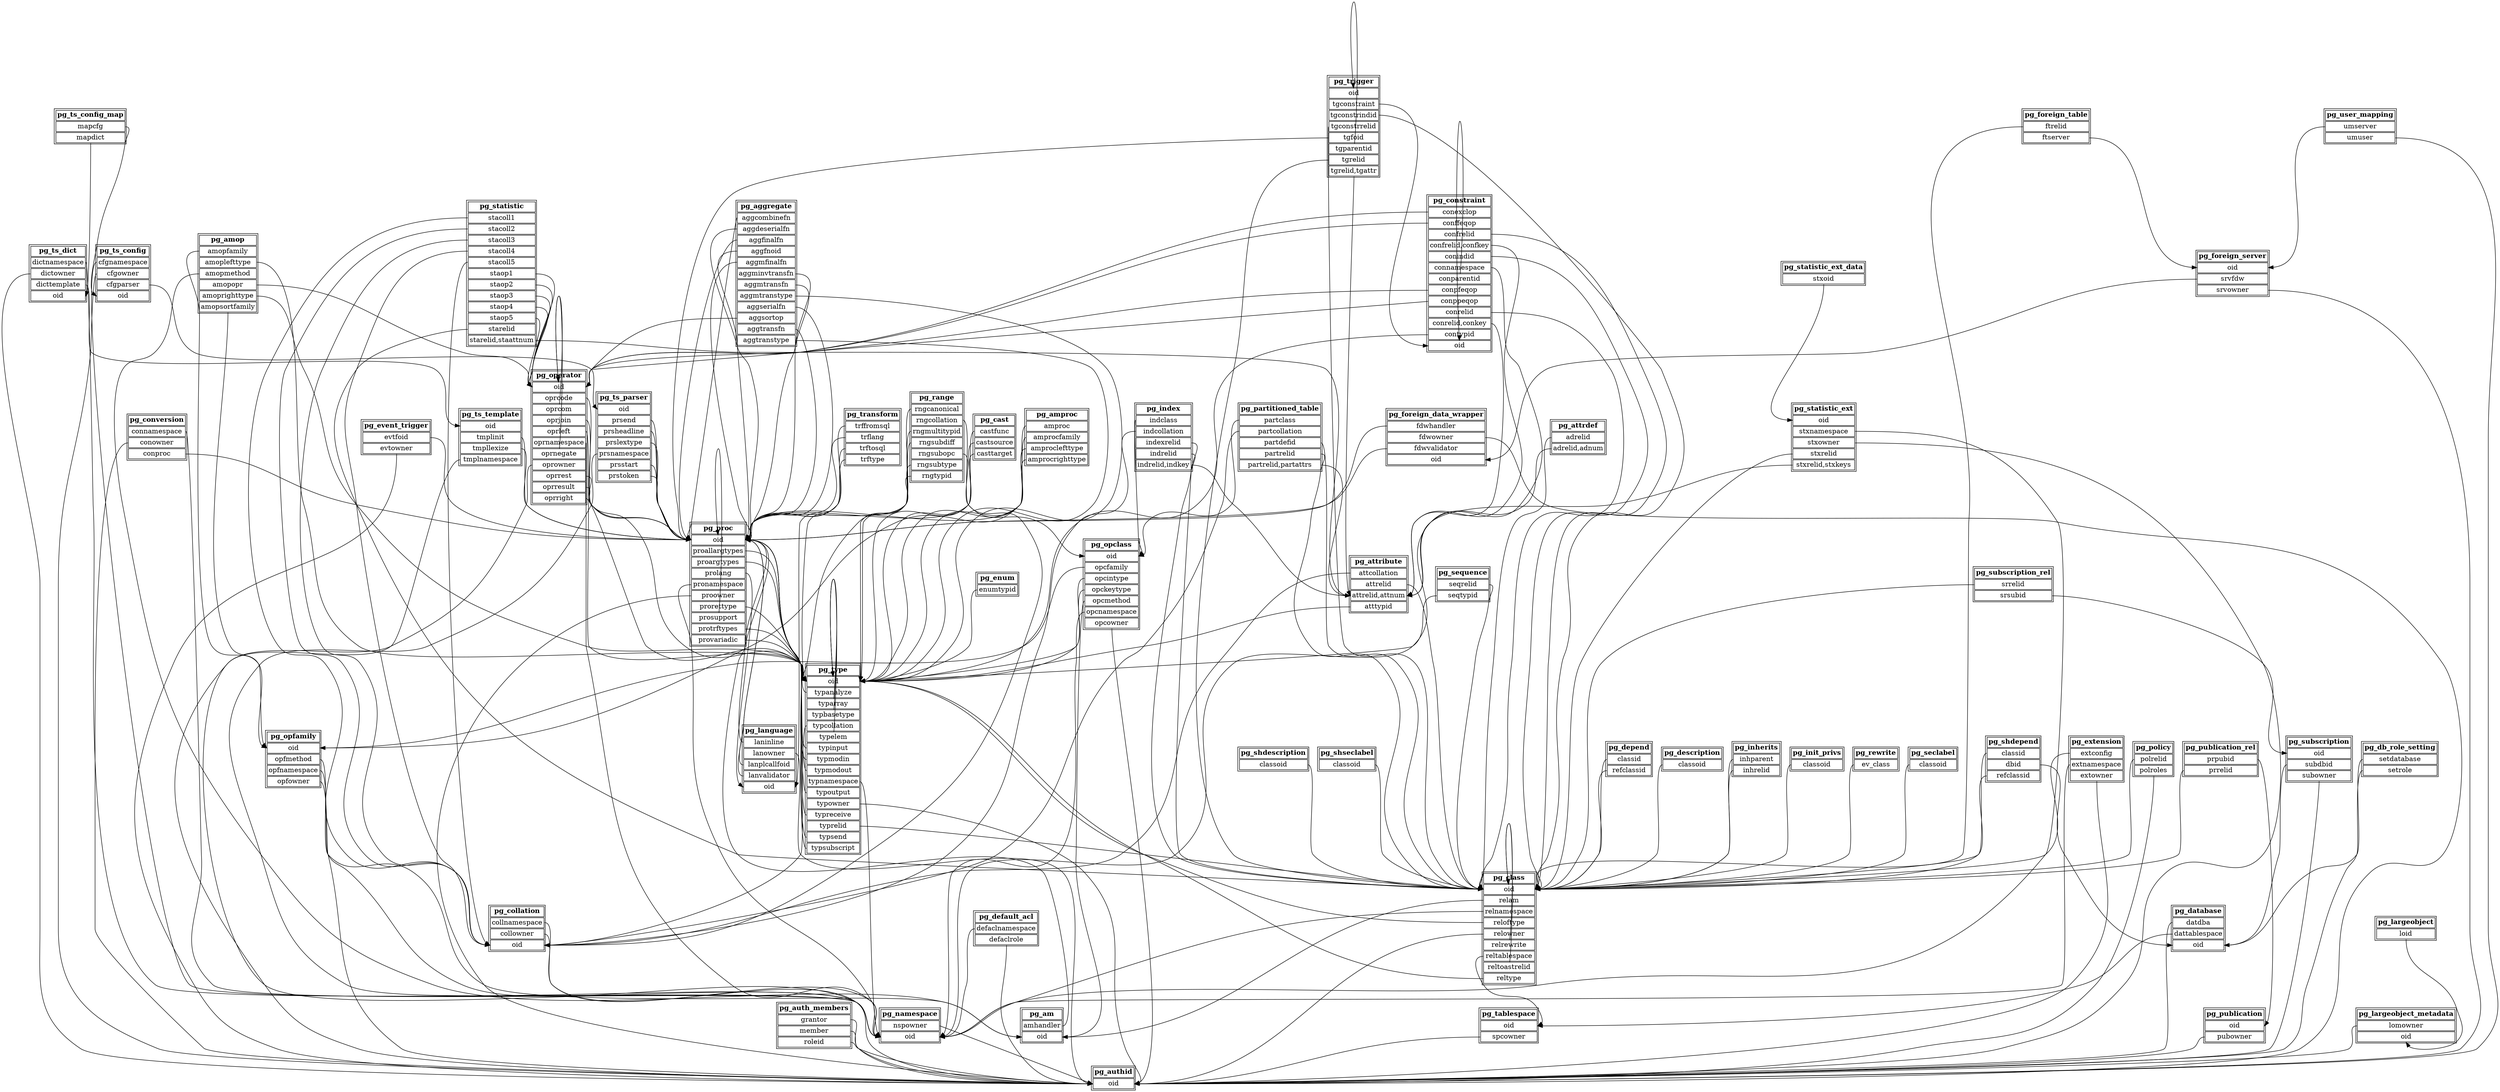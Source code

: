 digraph catalog {
	overlap = scale;
	splines = true;
	node [shape=plain];
	pg_aggregate [label=< <table> <tr><td><b>pg_aggregate</b></td></tr> <tr><td port="aggcombinefn">aggcombinefn</td></tr> <tr><td port="aggdeserialfn">aggdeserialfn</td></tr> <tr><td port="aggfinalfn">aggfinalfn</td></tr> <tr><td port="aggfnoid">aggfnoid</td></tr> <tr><td port="aggmfinalfn">aggmfinalfn</td></tr> <tr><td port="aggminvtransfn">aggminvtransfn</td></tr> <tr><td port="aggmtransfn">aggmtransfn</td></tr> <tr><td port="aggmtranstype">aggmtranstype</td></tr> <tr><td port="aggserialfn">aggserialfn</td></tr> <tr><td port="aggsortop">aggsortop</td></tr> <tr><td port="aggtransfn">aggtransfn</td></tr> <tr><td port="aggtranstype">aggtranstype</td></tr> </table> >];
	pg_am [label=< <table> <tr><td><b>pg_am</b></td></tr> <tr><td port="amhandler">amhandler</td></tr> <tr><td port="oid">oid</td></tr> </table> >];
	pg_amop [label=< <table> <tr><td><b>pg_amop</b></td></tr> <tr><td port="amopfamily">amopfamily</td></tr> <tr><td port="amoplefttype">amoplefttype</td></tr> <tr><td port="amopmethod">amopmethod</td></tr> <tr><td port="amopopr">amopopr</td></tr> <tr><td port="amoprighttype">amoprighttype</td></tr> <tr><td port="amopsortfamily">amopsortfamily</td></tr> </table> >];
	pg_amproc [label=< <table> <tr><td><b>pg_amproc</b></td></tr> <tr><td port="amproc">amproc</td></tr> <tr><td port="amprocfamily">amprocfamily</td></tr> <tr><td port="amproclefttype">amproclefttype</td></tr> <tr><td port="amprocrighttype">amprocrighttype</td></tr> </table> >];
	pg_attrdef [label=< <table> <tr><td><b>pg_attrdef</b></td></tr> <tr><td port="adrelid">adrelid</td></tr> <tr><td port="adrelid,adnum">adrelid,adnum</td></tr> </table> >];
	pg_attribute [label=< <table> <tr><td><b>pg_attribute</b></td></tr> <tr><td port="attcollation">attcollation</td></tr> <tr><td port="attrelid">attrelid</td></tr> <tr><td port="attrelid,attnum">attrelid,attnum</td></tr> <tr><td port="atttypid">atttypid</td></tr> </table> >];
	pg_auth_members [label=< <table> <tr><td><b>pg_auth_members</b></td></tr> <tr><td port="grantor">grantor</td></tr> <tr><td port="member">member</td></tr> <tr><td port="roleid">roleid</td></tr> </table> >];
	pg_authid [label=< <table> <tr><td><b>pg_authid</b></td></tr> <tr><td port="oid">oid</td></tr> </table> >];
	pg_cast [label=< <table> <tr><td><b>pg_cast</b></td></tr> <tr><td port="castfunc">castfunc</td></tr> <tr><td port="castsource">castsource</td></tr> <tr><td port="casttarget">casttarget</td></tr> </table> >];
	pg_class [label=< <table> <tr><td><b>pg_class</b></td></tr> <tr><td port="oid">oid</td></tr> <tr><td port="relam">relam</td></tr> <tr><td port="relnamespace">relnamespace</td></tr> <tr><td port="reloftype">reloftype</td></tr> <tr><td port="relowner">relowner</td></tr> <tr><td port="relrewrite">relrewrite</td></tr> <tr><td port="reltablespace">reltablespace</td></tr> <tr><td port="reltoastrelid">reltoastrelid</td></tr> <tr><td port="reltype">reltype</td></tr> </table> >];
	pg_collation [label=< <table> <tr><td><b>pg_collation</b></td></tr> <tr><td port="collnamespace">collnamespace</td></tr> <tr><td port="collowner">collowner</td></tr> <tr><td port="oid">oid</td></tr> </table> >];
	pg_constraint [label=< <table> <tr><td><b>pg_constraint</b></td></tr> <tr><td port="conexclop">conexclop</td></tr> <tr><td port="conffeqop">conffeqop</td></tr> <tr><td port="confrelid">confrelid</td></tr> <tr><td port="confrelid,confkey">confrelid,confkey</td></tr> <tr><td port="conindid">conindid</td></tr> <tr><td port="connamespace">connamespace</td></tr> <tr><td port="conparentid">conparentid</td></tr> <tr><td port="conpfeqop">conpfeqop</td></tr> <tr><td port="conppeqop">conppeqop</td></tr> <tr><td port="conrelid">conrelid</td></tr> <tr><td port="conrelid,conkey">conrelid,conkey</td></tr> <tr><td port="contypid">contypid</td></tr> <tr><td port="oid">oid</td></tr> </table> >];
	pg_conversion [label=< <table> <tr><td><b>pg_conversion</b></td></tr> <tr><td port="connamespace">connamespace</td></tr> <tr><td port="conowner">conowner</td></tr> <tr><td port="conproc">conproc</td></tr> </table> >];
	pg_database [label=< <table> <tr><td><b>pg_database</b></td></tr> <tr><td port="datdba">datdba</td></tr> <tr><td port="dattablespace">dattablespace</td></tr> <tr><td port="oid">oid</td></tr> </table> >];
	pg_db_role_setting [label=< <table> <tr><td><b>pg_db_role_setting</b></td></tr> <tr><td port="setdatabase">setdatabase</td></tr> <tr><td port="setrole">setrole</td></tr> </table> >];
	pg_default_acl [label=< <table> <tr><td><b>pg_default_acl</b></td></tr> <tr><td port="defaclnamespace">defaclnamespace</td></tr> <tr><td port="defaclrole">defaclrole</td></tr> </table> >];
	pg_depend [label=< <table> <tr><td><b>pg_depend</b></td></tr> <tr><td port="classid">classid</td></tr> <tr><td port="refclassid">refclassid</td></tr> </table> >];
	pg_description [label=< <table> <tr><td><b>pg_description</b></td></tr> <tr><td port="classoid">classoid</td></tr> </table> >];
	pg_enum [label=< <table> <tr><td><b>pg_enum</b></td></tr> <tr><td port="enumtypid">enumtypid</td></tr> </table> >];
	pg_event_trigger [label=< <table> <tr><td><b>pg_event_trigger</b></td></tr> <tr><td port="evtfoid">evtfoid</td></tr> <tr><td port="evtowner">evtowner</td></tr> </table> >];
	pg_extension [label=< <table> <tr><td><b>pg_extension</b></td></tr> <tr><td port="extconfig">extconfig</td></tr> <tr><td port="extnamespace">extnamespace</td></tr> <tr><td port="extowner">extowner</td></tr> </table> >];
	pg_foreign_data_wrapper [label=< <table> <tr><td><b>pg_foreign_data_wrapper</b></td></tr> <tr><td port="fdwhandler">fdwhandler</td></tr> <tr><td port="fdwowner">fdwowner</td></tr> <tr><td port="fdwvalidator">fdwvalidator</td></tr> <tr><td port="oid">oid</td></tr> </table> >];
	pg_foreign_server [label=< <table> <tr><td><b>pg_foreign_server</b></td></tr> <tr><td port="oid">oid</td></tr> <tr><td port="srvfdw">srvfdw</td></tr> <tr><td port="srvowner">srvowner</td></tr> </table> >];
	pg_foreign_table [label=< <table> <tr><td><b>pg_foreign_table</b></td></tr> <tr><td port="ftrelid">ftrelid</td></tr> <tr><td port="ftserver">ftserver</td></tr> </table> >];
	pg_index [label=< <table> <tr><td><b>pg_index</b></td></tr> <tr><td port="indclass">indclass</td></tr> <tr><td port="indcollation">indcollation</td></tr> <tr><td port="indexrelid">indexrelid</td></tr> <tr><td port="indrelid">indrelid</td></tr> <tr><td port="indrelid,indkey">indrelid,indkey</td></tr> </table> >];
	pg_inherits [label=< <table> <tr><td><b>pg_inherits</b></td></tr> <tr><td port="inhparent">inhparent</td></tr> <tr><td port="inhrelid">inhrelid</td></tr> </table> >];
	pg_init_privs [label=< <table> <tr><td><b>pg_init_privs</b></td></tr> <tr><td port="classoid">classoid</td></tr> </table> >];
	pg_language [label=< <table> <tr><td><b>pg_language</b></td></tr> <tr><td port="laninline">laninline</td></tr> <tr><td port="lanowner">lanowner</td></tr> <tr><td port="lanplcallfoid">lanplcallfoid</td></tr> <tr><td port="lanvalidator">lanvalidator</td></tr> <tr><td port="oid">oid</td></tr> </table> >];
	pg_largeobject [label=< <table> <tr><td><b>pg_largeobject</b></td></tr> <tr><td port="loid">loid</td></tr> </table> >];
	pg_largeobject_metadata [label=< <table> <tr><td><b>pg_largeobject_metadata</b></td></tr> <tr><td port="lomowner">lomowner</td></tr> <tr><td port="oid">oid</td></tr> </table> >];
	pg_namespace [label=< <table> <tr><td><b>pg_namespace</b></td></tr> <tr><td port="nspowner">nspowner</td></tr> <tr><td port="oid">oid</td></tr> </table> >];
	pg_opclass [label=< <table> <tr><td><b>pg_opclass</b></td></tr> <tr><td port="oid">oid</td></tr> <tr><td port="opcfamily">opcfamily</td></tr> <tr><td port="opcintype">opcintype</td></tr> <tr><td port="opckeytype">opckeytype</td></tr> <tr><td port="opcmethod">opcmethod</td></tr> <tr><td port="opcnamespace">opcnamespace</td></tr> <tr><td port="opcowner">opcowner</td></tr> </table> >];
	pg_operator [label=< <table> <tr><td><b>pg_operator</b></td></tr> <tr><td port="oid">oid</td></tr> <tr><td port="oprcode">oprcode</td></tr> <tr><td port="oprcom">oprcom</td></tr> <tr><td port="oprjoin">oprjoin</td></tr> <tr><td port="oprleft">oprleft</td></tr> <tr><td port="oprnamespace">oprnamespace</td></tr> <tr><td port="oprnegate">oprnegate</td></tr> <tr><td port="oprowner">oprowner</td></tr> <tr><td port="oprrest">oprrest</td></tr> <tr><td port="oprresult">oprresult</td></tr> <tr><td port="oprright">oprright</td></tr> </table> >];
	pg_opfamily [label=< <table> <tr><td><b>pg_opfamily</b></td></tr> <tr><td port="oid">oid</td></tr> <tr><td port="opfmethod">opfmethod</td></tr> <tr><td port="opfnamespace">opfnamespace</td></tr> <tr><td port="opfowner">opfowner</td></tr> </table> >];
	pg_partitioned_table [label=< <table> <tr><td><b>pg_partitioned_table</b></td></tr> <tr><td port="partclass">partclass</td></tr> <tr><td port="partcollation">partcollation</td></tr> <tr><td port="partdefid">partdefid</td></tr> <tr><td port="partrelid">partrelid</td></tr> <tr><td port="partrelid,partattrs">partrelid,partattrs</td></tr> </table> >];
	pg_policy [label=< <table> <tr><td><b>pg_policy</b></td></tr> <tr><td port="polrelid">polrelid</td></tr> <tr><td port="polroles">polroles</td></tr> </table> >];
	pg_proc [label=< <table> <tr><td><b>pg_proc</b></td></tr> <tr><td port="oid">oid</td></tr> <tr><td port="proallargtypes">proallargtypes</td></tr> <tr><td port="proargtypes">proargtypes</td></tr> <tr><td port="prolang">prolang</td></tr> <tr><td port="pronamespace">pronamespace</td></tr> <tr><td port="proowner">proowner</td></tr> <tr><td port="prorettype">prorettype</td></tr> <tr><td port="prosupport">prosupport</td></tr> <tr><td port="protrftypes">protrftypes</td></tr> <tr><td port="provariadic">provariadic</td></tr> </table> >];
	pg_publication [label=< <table> <tr><td><b>pg_publication</b></td></tr> <tr><td port="oid">oid</td></tr> <tr><td port="pubowner">pubowner</td></tr> </table> >];
	pg_publication_rel [label=< <table> <tr><td><b>pg_publication_rel</b></td></tr> <tr><td port="prpubid">prpubid</td></tr> <tr><td port="prrelid">prrelid</td></tr> </table> >];
	pg_range [label=< <table> <tr><td><b>pg_range</b></td></tr> <tr><td port="rngcanonical">rngcanonical</td></tr> <tr><td port="rngcollation">rngcollation</td></tr> <tr><td port="rngmultitypid">rngmultitypid</td></tr> <tr><td port="rngsubdiff">rngsubdiff</td></tr> <tr><td port="rngsubopc">rngsubopc</td></tr> <tr><td port="rngsubtype">rngsubtype</td></tr> <tr><td port="rngtypid">rngtypid</td></tr> </table> >];
	pg_rewrite [label=< <table> <tr><td><b>pg_rewrite</b></td></tr> <tr><td port="ev_class">ev_class</td></tr> </table> >];
	pg_seclabel [label=< <table> <tr><td><b>pg_seclabel</b></td></tr> <tr><td port="classoid">classoid</td></tr> </table> >];
	pg_sequence [label=< <table> <tr><td><b>pg_sequence</b></td></tr> <tr><td port="seqrelid">seqrelid</td></tr> <tr><td port="seqtypid">seqtypid</td></tr> </table> >];
	pg_shdepend [label=< <table> <tr><td><b>pg_shdepend</b></td></tr> <tr><td port="classid">classid</td></tr> <tr><td port="dbid">dbid</td></tr> <tr><td port="refclassid">refclassid</td></tr> </table> >];
	pg_shdescription [label=< <table> <tr><td><b>pg_shdescription</b></td></tr> <tr><td port="classoid">classoid</td></tr> </table> >];
	pg_shseclabel [label=< <table> <tr><td><b>pg_shseclabel</b></td></tr> <tr><td port="classoid">classoid</td></tr> </table> >];
	pg_statistic [label=< <table> <tr><td><b>pg_statistic</b></td></tr> <tr><td port="stacoll1">stacoll1</td></tr> <tr><td port="stacoll2">stacoll2</td></tr> <tr><td port="stacoll3">stacoll3</td></tr> <tr><td port="stacoll4">stacoll4</td></tr> <tr><td port="stacoll5">stacoll5</td></tr> <tr><td port="staop1">staop1</td></tr> <tr><td port="staop2">staop2</td></tr> <tr><td port="staop3">staop3</td></tr> <tr><td port="staop4">staop4</td></tr> <tr><td port="staop5">staop5</td></tr> <tr><td port="starelid">starelid</td></tr> <tr><td port="starelid,staattnum">starelid,staattnum</td></tr> </table> >];
	pg_statistic_ext [label=< <table> <tr><td><b>pg_statistic_ext</b></td></tr> <tr><td port="oid">oid</td></tr> <tr><td port="stxnamespace">stxnamespace</td></tr> <tr><td port="stxowner">stxowner</td></tr> <tr><td port="stxrelid">stxrelid</td></tr> <tr><td port="stxrelid,stxkeys">stxrelid,stxkeys</td></tr> </table> >];
	pg_statistic_ext_data [label=< <table> <tr><td><b>pg_statistic_ext_data</b></td></tr> <tr><td port="stxoid">stxoid</td></tr> </table> >];
	pg_subscription [label=< <table> <tr><td><b>pg_subscription</b></td></tr> <tr><td port="oid">oid</td></tr> <tr><td port="subdbid">subdbid</td></tr> <tr><td port="subowner">subowner</td></tr> </table> >];
	pg_subscription_rel [label=< <table> <tr><td><b>pg_subscription_rel</b></td></tr> <tr><td port="srrelid">srrelid</td></tr> <tr><td port="srsubid">srsubid</td></tr> </table> >];
	pg_tablespace [label=< <table> <tr><td><b>pg_tablespace</b></td></tr> <tr><td port="oid">oid</td></tr> <tr><td port="spcowner">spcowner</td></tr> </table> >];
	pg_transform [label=< <table> <tr><td><b>pg_transform</b></td></tr> <tr><td port="trffromsql">trffromsql</td></tr> <tr><td port="trflang">trflang</td></tr> <tr><td port="trftosql">trftosql</td></tr> <tr><td port="trftype">trftype</td></tr> </table> >];
	pg_trigger [label=< <table> <tr><td><b>pg_trigger</b></td></tr> <tr><td port="oid">oid</td></tr> <tr><td port="tgconstraint">tgconstraint</td></tr> <tr><td port="tgconstrindid">tgconstrindid</td></tr> <tr><td port="tgconstrrelid">tgconstrrelid</td></tr> <tr><td port="tgfoid">tgfoid</td></tr> <tr><td port="tgparentid">tgparentid</td></tr> <tr><td port="tgrelid">tgrelid</td></tr> <tr><td port="tgrelid,tgattr">tgrelid,tgattr</td></tr> </table> >];
	pg_ts_config [label=< <table> <tr><td><b>pg_ts_config</b></td></tr> <tr><td port="cfgnamespace">cfgnamespace</td></tr> <tr><td port="cfgowner">cfgowner</td></tr> <tr><td port="cfgparser">cfgparser</td></tr> <tr><td port="oid">oid</td></tr> </table> >];
	pg_ts_config_map [label=< <table> <tr><td><b>pg_ts_config_map</b></td></tr> <tr><td port="mapcfg">mapcfg</td></tr> <tr><td port="mapdict">mapdict</td></tr> </table> >];
	pg_ts_dict [label=< <table> <tr><td><b>pg_ts_dict</b></td></tr> <tr><td port="dictnamespace">dictnamespace</td></tr> <tr><td port="dictowner">dictowner</td></tr> <tr><td port="dicttemplate">dicttemplate</td></tr> <tr><td port="oid">oid</td></tr> </table> >];
	pg_ts_parser [label=< <table> <tr><td><b>pg_ts_parser</b></td></tr> <tr><td port="oid">oid</td></tr> <tr><td port="prsend">prsend</td></tr> <tr><td port="prsheadline">prsheadline</td></tr> <tr><td port="prslextype">prslextype</td></tr> <tr><td port="prsnamespace">prsnamespace</td></tr> <tr><td port="prsstart">prsstart</td></tr> <tr><td port="prstoken">prstoken</td></tr> </table> >];
	pg_ts_template [label=< <table> <tr><td><b>pg_ts_template</b></td></tr> <tr><td port="oid">oid</td></tr> <tr><td port="tmplinit">tmplinit</td></tr> <tr><td port="tmpllexize">tmpllexize</td></tr> <tr><td port="tmplnamespace">tmplnamespace</td></tr> </table> >];
	pg_type [label=< <table> <tr><td><b>pg_type</b></td></tr> <tr><td port="oid">oid</td></tr> <tr><td port="typanalyze">typanalyze</td></tr> <tr><td port="typarray">typarray</td></tr> <tr><td port="typbasetype">typbasetype</td></tr> <tr><td port="typcollation">typcollation</td></tr> <tr><td port="typelem">typelem</td></tr> <tr><td port="typinput">typinput</td></tr> <tr><td port="typmodin">typmodin</td></tr> <tr><td port="typmodout">typmodout</td></tr> <tr><td port="typnamespace">typnamespace</td></tr> <tr><td port="typoutput">typoutput</td></tr> <tr><td port="typowner">typowner</td></tr> <tr><td port="typreceive">typreceive</td></tr> <tr><td port="typrelid">typrelid</td></tr> <tr><td port="typsend">typsend</td></tr> <tr><td port="typsubscript">typsubscript</td></tr> </table> >];
	pg_user_mapping [label=< <table> <tr><td><b>pg_user_mapping</b></td></tr> <tr><td port="umserver">umserver</td></tr> <tr><td port="umuser">umuser</td></tr> </table> >];
	pg_proc:"pronamespace" -> pg_namespace:"oid";
	pg_proc:"proowner" -> pg_authid:"oid";
	pg_proc:"prolang" -> pg_language:"oid";
	pg_proc:"provariadic" -> pg_type:"oid";
	pg_proc:"prosupport" -> pg_proc:"oid";
	pg_proc:"prorettype" -> pg_type:"oid";
	pg_proc:"proargtypes" -> pg_type:"oid";
	pg_proc:"proallargtypes" -> pg_type:"oid";
	pg_proc:"protrftypes" -> pg_type:"oid";
	pg_type:"typnamespace" -> pg_namespace:"oid";
	pg_type:"typowner" -> pg_authid:"oid";
	pg_type:"typrelid" -> pg_class:"oid";
	pg_type:"typsubscript" -> pg_proc:"oid";
	pg_type:"typelem" -> pg_type:"oid";
	pg_type:"typarray" -> pg_type:"oid";
	pg_type:"typinput" -> pg_proc:"oid";
	pg_type:"typoutput" -> pg_proc:"oid";
	pg_type:"typreceive" -> pg_proc:"oid";
	pg_type:"typsend" -> pg_proc:"oid";
	pg_type:"typmodin" -> pg_proc:"oid";
	pg_type:"typmodout" -> pg_proc:"oid";
	pg_type:"typanalyze" -> pg_proc:"oid";
	pg_type:"typbasetype" -> pg_type:"oid";
	pg_type:"typcollation" -> pg_collation:"oid";
	pg_attribute:"attrelid" -> pg_class:"oid";
	pg_attribute:"atttypid" -> pg_type:"oid";
	pg_attribute:"attcollation" -> pg_collation:"oid";
	pg_class:"relnamespace" -> pg_namespace:"oid";
	pg_class:"reltype" -> pg_type:"oid";
	pg_class:"reloftype" -> pg_type:"oid";
	pg_class:"relowner" -> pg_authid:"oid";
	pg_class:"relam" -> pg_am:"oid";
	pg_class:"reltablespace" -> pg_tablespace:"oid";
	pg_class:"reltoastrelid" -> pg_class:"oid";
	pg_class:"relrewrite" -> pg_class:"oid";
	pg_attrdef:"adrelid" -> pg_class:"oid";
	pg_attrdef:"adrelid,adnum" -> pg_attribute:"attrelid,attnum";
	pg_constraint:"connamespace" -> pg_namespace:"oid";
	pg_constraint:"conrelid" -> pg_class:"oid";
	pg_constraint:"contypid" -> pg_type:"oid";
	pg_constraint:"conindid" -> pg_class:"oid";
	pg_constraint:"conparentid" -> pg_constraint:"oid";
	pg_constraint:"confrelid" -> pg_class:"oid";
	pg_constraint:"conpfeqop" -> pg_operator:"oid";
	pg_constraint:"conppeqop" -> pg_operator:"oid";
	pg_constraint:"conffeqop" -> pg_operator:"oid";
	pg_constraint:"conexclop" -> pg_operator:"oid";
	pg_constraint:"conrelid,conkey" -> pg_attribute:"attrelid,attnum";
	pg_constraint:"confrelid,confkey" -> pg_attribute:"attrelid,attnum";
	pg_inherits:"inhrelid" -> pg_class:"oid";
	pg_inherits:"inhparent" -> pg_class:"oid";
	pg_index:"indexrelid" -> pg_class:"oid";
	pg_index:"indrelid" -> pg_class:"oid";
	pg_index:"indcollation" -> pg_collation:"oid";
	pg_index:"indclass" -> pg_opclass:"oid";
	pg_index:"indrelid,indkey" -> pg_attribute:"attrelid,attnum";
	pg_operator:"oprnamespace" -> pg_namespace:"oid";
	pg_operator:"oprowner" -> pg_authid:"oid";
	pg_operator:"oprleft" -> pg_type:"oid";
	pg_operator:"oprright" -> pg_type:"oid";
	pg_operator:"oprresult" -> pg_type:"oid";
	pg_operator:"oprcom" -> pg_operator:"oid";
	pg_operator:"oprnegate" -> pg_operator:"oid";
	pg_operator:"oprcode" -> pg_proc:"oid";
	pg_operator:"oprrest" -> pg_proc:"oid";
	pg_operator:"oprjoin" -> pg_proc:"oid";
	pg_opfamily:"opfmethod" -> pg_am:"oid";
	pg_opfamily:"opfnamespace" -> pg_namespace:"oid";
	pg_opfamily:"opfowner" -> pg_authid:"oid";
	pg_opclass:"opcmethod" -> pg_am:"oid";
	pg_opclass:"opcnamespace" -> pg_namespace:"oid";
	pg_opclass:"opcowner" -> pg_authid:"oid";
	pg_opclass:"opcfamily" -> pg_opfamily:"oid";
	pg_opclass:"opcintype" -> pg_type:"oid";
	pg_opclass:"opckeytype" -> pg_type:"oid";
	pg_am:"amhandler" -> pg_proc:"oid";
	pg_amop:"amopfamily" -> pg_opfamily:"oid";
	pg_amop:"amoplefttype" -> pg_type:"oid";
	pg_amop:"amoprighttype" -> pg_type:"oid";
	pg_amop:"amopopr" -> pg_operator:"oid";
	pg_amop:"amopmethod" -> pg_am:"oid";
	pg_amop:"amopsortfamily" -> pg_opfamily:"oid";
	pg_amproc:"amprocfamily" -> pg_opfamily:"oid";
	pg_amproc:"amproclefttype" -> pg_type:"oid";
	pg_amproc:"amprocrighttype" -> pg_type:"oid";
	pg_amproc:"amproc" -> pg_proc:"oid";
	pg_language:"lanowner" -> pg_authid:"oid";
	pg_language:"lanplcallfoid" -> pg_proc:"oid";
	pg_language:"laninline" -> pg_proc:"oid";
	pg_language:"lanvalidator" -> pg_proc:"oid";
	pg_largeobject_metadata:"lomowner" -> pg_authid:"oid";
	pg_largeobject:"loid" -> pg_largeobject_metadata:"oid";
	pg_aggregate:"aggfnoid" -> pg_proc:"oid";
	pg_aggregate:"aggtransfn" -> pg_proc:"oid";
	pg_aggregate:"aggfinalfn" -> pg_proc:"oid";
	pg_aggregate:"aggcombinefn" -> pg_proc:"oid";
	pg_aggregate:"aggserialfn" -> pg_proc:"oid";
	pg_aggregate:"aggdeserialfn" -> pg_proc:"oid";
	pg_aggregate:"aggmtransfn" -> pg_proc:"oid";
	pg_aggregate:"aggminvtransfn" -> pg_proc:"oid";
	pg_aggregate:"aggmfinalfn" -> pg_proc:"oid";
	pg_aggregate:"aggsortop" -> pg_operator:"oid";
	pg_aggregate:"aggtranstype" -> pg_type:"oid";
	pg_aggregate:"aggmtranstype" -> pg_type:"oid";
	pg_statistic:"starelid" -> pg_class:"oid";
	pg_statistic:"staop1" -> pg_operator:"oid";
	pg_statistic:"staop2" -> pg_operator:"oid";
	pg_statistic:"staop3" -> pg_operator:"oid";
	pg_statistic:"staop4" -> pg_operator:"oid";
	pg_statistic:"staop5" -> pg_operator:"oid";
	pg_statistic:"stacoll1" -> pg_collation:"oid";
	pg_statistic:"stacoll2" -> pg_collation:"oid";
	pg_statistic:"stacoll3" -> pg_collation:"oid";
	pg_statistic:"stacoll4" -> pg_collation:"oid";
	pg_statistic:"stacoll5" -> pg_collation:"oid";
	pg_statistic:"starelid,staattnum" -> pg_attribute:"attrelid,attnum";
	pg_statistic_ext:"stxrelid" -> pg_class:"oid";
	pg_statistic_ext:"stxnamespace" -> pg_namespace:"oid";
	pg_statistic_ext:"stxowner" -> pg_authid:"oid";
	pg_statistic_ext:"stxrelid,stxkeys" -> pg_attribute:"attrelid,attnum";
	pg_statistic_ext_data:"stxoid" -> pg_statistic_ext:"oid";
	pg_rewrite:"ev_class" -> pg_class:"oid";
	pg_trigger:"tgrelid" -> pg_class:"oid";
	pg_trigger:"tgparentid" -> pg_trigger:"oid";
	pg_trigger:"tgfoid" -> pg_proc:"oid";
	pg_trigger:"tgconstrrelid" -> pg_class:"oid";
	pg_trigger:"tgconstrindid" -> pg_class:"oid";
	pg_trigger:"tgconstraint" -> pg_constraint:"oid";
	pg_trigger:"tgrelid,tgattr" -> pg_attribute:"attrelid,attnum";
	pg_event_trigger:"evtowner" -> pg_authid:"oid";
	pg_event_trigger:"evtfoid" -> pg_proc:"oid";
	pg_description:"classoid" -> pg_class:"oid";
	pg_cast:"castsource" -> pg_type:"oid";
	pg_cast:"casttarget" -> pg_type:"oid";
	pg_cast:"castfunc" -> pg_proc:"oid";
	pg_enum:"enumtypid" -> pg_type:"oid";
	pg_namespace:"nspowner" -> pg_authid:"oid";
	pg_conversion:"connamespace" -> pg_namespace:"oid";
	pg_conversion:"conowner" -> pg_authid:"oid";
	pg_conversion:"conproc" -> pg_proc:"oid";
	pg_depend:"classid" -> pg_class:"oid";
	pg_depend:"refclassid" -> pg_class:"oid";
	pg_database:"datdba" -> pg_authid:"oid";
	pg_database:"dattablespace" -> pg_tablespace:"oid";
	pg_db_role_setting:"setdatabase" -> pg_database:"oid";
	pg_db_role_setting:"setrole" -> pg_authid:"oid";
	pg_tablespace:"spcowner" -> pg_authid:"oid";
	pg_auth_members:"roleid" -> pg_authid:"oid";
	pg_auth_members:"member" -> pg_authid:"oid";
	pg_auth_members:"grantor" -> pg_authid:"oid";
	pg_shdepend:"dbid" -> pg_database:"oid";
	pg_shdepend:"classid" -> pg_class:"oid";
	pg_shdepend:"refclassid" -> pg_class:"oid";
	pg_shdescription:"classoid" -> pg_class:"oid";
	pg_ts_config:"cfgnamespace" -> pg_namespace:"oid";
	pg_ts_config:"cfgowner" -> pg_authid:"oid";
	pg_ts_config:"cfgparser" -> pg_ts_parser:"oid";
	pg_ts_config_map:"mapcfg" -> pg_ts_config:"oid";
	pg_ts_config_map:"mapdict" -> pg_ts_dict:"oid";
	pg_ts_dict:"dictnamespace" -> pg_namespace:"oid";
	pg_ts_dict:"dictowner" -> pg_authid:"oid";
	pg_ts_dict:"dicttemplate" -> pg_ts_template:"oid";
	pg_ts_parser:"prsnamespace" -> pg_namespace:"oid";
	pg_ts_parser:"prsstart" -> pg_proc:"oid";
	pg_ts_parser:"prstoken" -> pg_proc:"oid";
	pg_ts_parser:"prsend" -> pg_proc:"oid";
	pg_ts_parser:"prsheadline" -> pg_proc:"oid";
	pg_ts_parser:"prslextype" -> pg_proc:"oid";
	pg_ts_template:"tmplnamespace" -> pg_namespace:"oid";
	pg_ts_template:"tmplinit" -> pg_proc:"oid";
	pg_ts_template:"tmpllexize" -> pg_proc:"oid";
	pg_extension:"extowner" -> pg_authid:"oid";
	pg_extension:"extnamespace" -> pg_namespace:"oid";
	pg_extension:"extconfig" -> pg_class:"oid";
	pg_foreign_data_wrapper:"fdwowner" -> pg_authid:"oid";
	pg_foreign_data_wrapper:"fdwhandler" -> pg_proc:"oid";
	pg_foreign_data_wrapper:"fdwvalidator" -> pg_proc:"oid";
	pg_foreign_server:"srvowner" -> pg_authid:"oid";
	pg_foreign_server:"srvfdw" -> pg_foreign_data_wrapper:"oid";
	pg_user_mapping:"umuser" -> pg_authid:"oid";
	pg_user_mapping:"umserver" -> pg_foreign_server:"oid";
	pg_foreign_table:"ftrelid" -> pg_class:"oid";
	pg_foreign_table:"ftserver" -> pg_foreign_server:"oid";
	pg_policy:"polrelid" -> pg_class:"oid";
	pg_policy:"polroles" -> pg_authid:"oid";
	pg_default_acl:"defaclrole" -> pg_authid:"oid";
	pg_default_acl:"defaclnamespace" -> pg_namespace:"oid";
	pg_init_privs:"classoid" -> pg_class:"oid";
	pg_seclabel:"classoid" -> pg_class:"oid";
	pg_shseclabel:"classoid" -> pg_class:"oid";
	pg_collation:"collnamespace" -> pg_namespace:"oid";
	pg_collation:"collowner" -> pg_authid:"oid";
	pg_partitioned_table:"partrelid" -> pg_class:"oid";
	pg_partitioned_table:"partdefid" -> pg_class:"oid";
	pg_partitioned_table:"partclass" -> pg_opclass:"oid";
	pg_partitioned_table:"partcollation" -> pg_collation:"oid";
	pg_partitioned_table:"partrelid,partattrs" -> pg_attribute:"attrelid,attnum";
	pg_range:"rngtypid" -> pg_type:"oid";
	pg_range:"rngsubtype" -> pg_type:"oid";
	pg_range:"rngmultitypid" -> pg_type:"oid";
	pg_range:"rngcollation" -> pg_collation:"oid";
	pg_range:"rngsubopc" -> pg_opclass:"oid";
	pg_range:"rngcanonical" -> pg_proc:"oid";
	pg_range:"rngsubdiff" -> pg_proc:"oid";
	pg_transform:"trftype" -> pg_type:"oid";
	pg_transform:"trflang" -> pg_language:"oid";
	pg_transform:"trffromsql" -> pg_proc:"oid";
	pg_transform:"trftosql" -> pg_proc:"oid";
	pg_sequence:"seqrelid" -> pg_class:"oid";
	pg_sequence:"seqtypid" -> pg_type:"oid";
	pg_publication:"pubowner" -> pg_authid:"oid";
	pg_publication_rel:"prpubid" -> pg_publication:"oid";
	pg_publication_rel:"prrelid" -> pg_class:"oid";
	pg_subscription:"subdbid" -> pg_database:"oid";
	pg_subscription:"subowner" -> pg_authid:"oid";
	pg_subscription_rel:"srsubid" -> pg_subscription:"oid";
	pg_subscription_rel:"srrelid" -> pg_class:"oid";
}
